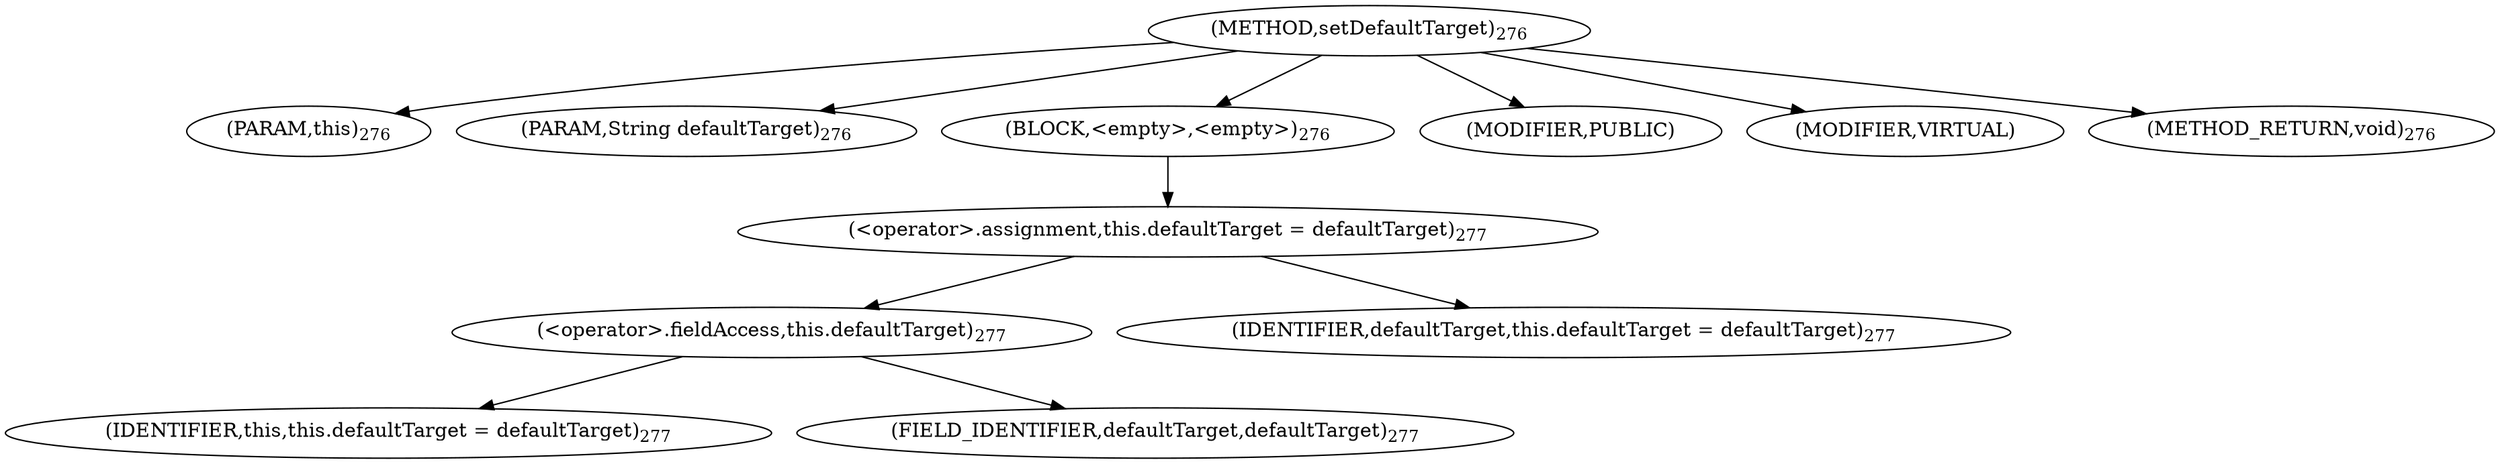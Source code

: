 digraph "setDefaultTarget" {  
"813" [label = <(METHOD,setDefaultTarget)<SUB>276</SUB>> ]
"30" [label = <(PARAM,this)<SUB>276</SUB>> ]
"814" [label = <(PARAM,String defaultTarget)<SUB>276</SUB>> ]
"815" [label = <(BLOCK,&lt;empty&gt;,&lt;empty&gt;)<SUB>276</SUB>> ]
"816" [label = <(&lt;operator&gt;.assignment,this.defaultTarget = defaultTarget)<SUB>277</SUB>> ]
"817" [label = <(&lt;operator&gt;.fieldAccess,this.defaultTarget)<SUB>277</SUB>> ]
"29" [label = <(IDENTIFIER,this,this.defaultTarget = defaultTarget)<SUB>277</SUB>> ]
"818" [label = <(FIELD_IDENTIFIER,defaultTarget,defaultTarget)<SUB>277</SUB>> ]
"819" [label = <(IDENTIFIER,defaultTarget,this.defaultTarget = defaultTarget)<SUB>277</SUB>> ]
"820" [label = <(MODIFIER,PUBLIC)> ]
"821" [label = <(MODIFIER,VIRTUAL)> ]
"822" [label = <(METHOD_RETURN,void)<SUB>276</SUB>> ]
  "813" -> "30" 
  "813" -> "814" 
  "813" -> "815" 
  "813" -> "820" 
  "813" -> "821" 
  "813" -> "822" 
  "815" -> "816" 
  "816" -> "817" 
  "816" -> "819" 
  "817" -> "29" 
  "817" -> "818" 
}
